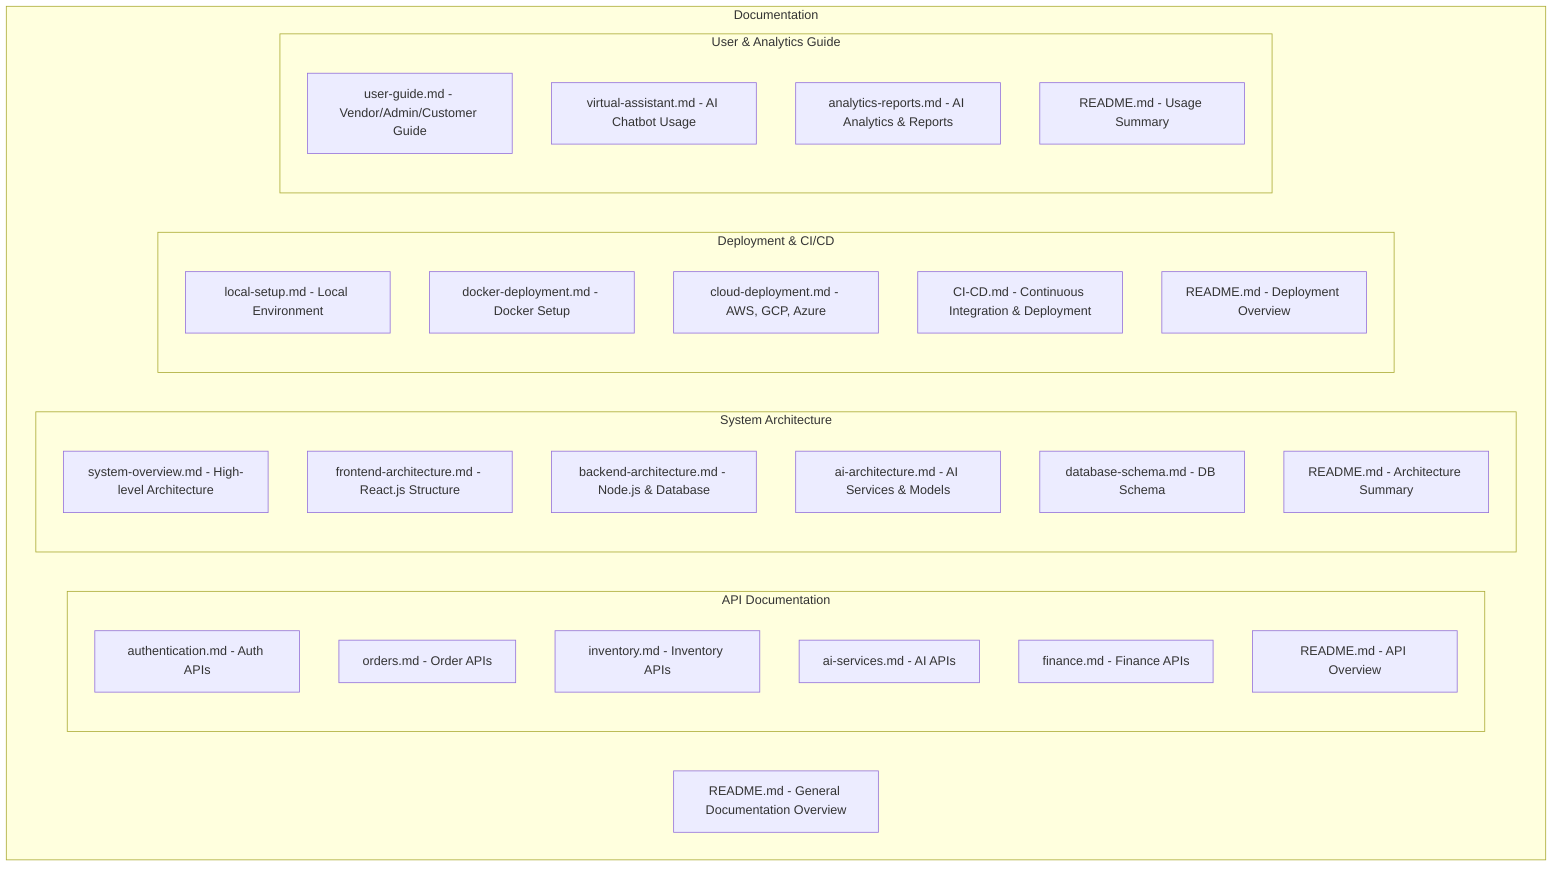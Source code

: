 flowchart TD
    subgraph docs [Documentation]
        subgraph API [API Documentation]
            A1[authentication.md - Auth APIs]
            A2[orders.md - Order APIs]
            A3[inventory.md - Inventory APIs]
            A4[ai-services.md - AI APIs]
            A5[finance.md - Finance APIs]
            A6[README.md - API Overview]
        end
        
        subgraph architecture [System Architecture]
            B1[system-overview.md - High-level Architecture]
            B2[frontend-architecture.md - React.js Structure]
            B3[backend-architecture.md - Node.js & Database]
            B4[ai-architecture.md - AI Services & Models]
            B5[database-schema.md - DB Schema]
            B6[README.md - Architecture Summary]
        end
        
        subgraph deployment [Deployment & CI/CD]
            C1[local-setup.md - Local Environment]
            C2[docker-deployment.md - Docker Setup]
            C3[cloud-deployment.md - AWS, GCP, Azure]
            C4[CI-CD.md - Continuous Integration & Deployment]
            C5[README.md - Deployment Overview]
        end
        
        subgraph usage [User & Analytics Guide]
            D1[user-guide.md - Vendor/Admin/Customer Guide]
            D2[virtual-assistant.md - AI Chatbot Usage]
            D3[analytics-reports.md - AI Analytics & Reports]
            D4[README.md - Usage Summary]
        end

        E[README.md - General Documentation Overview]
    end